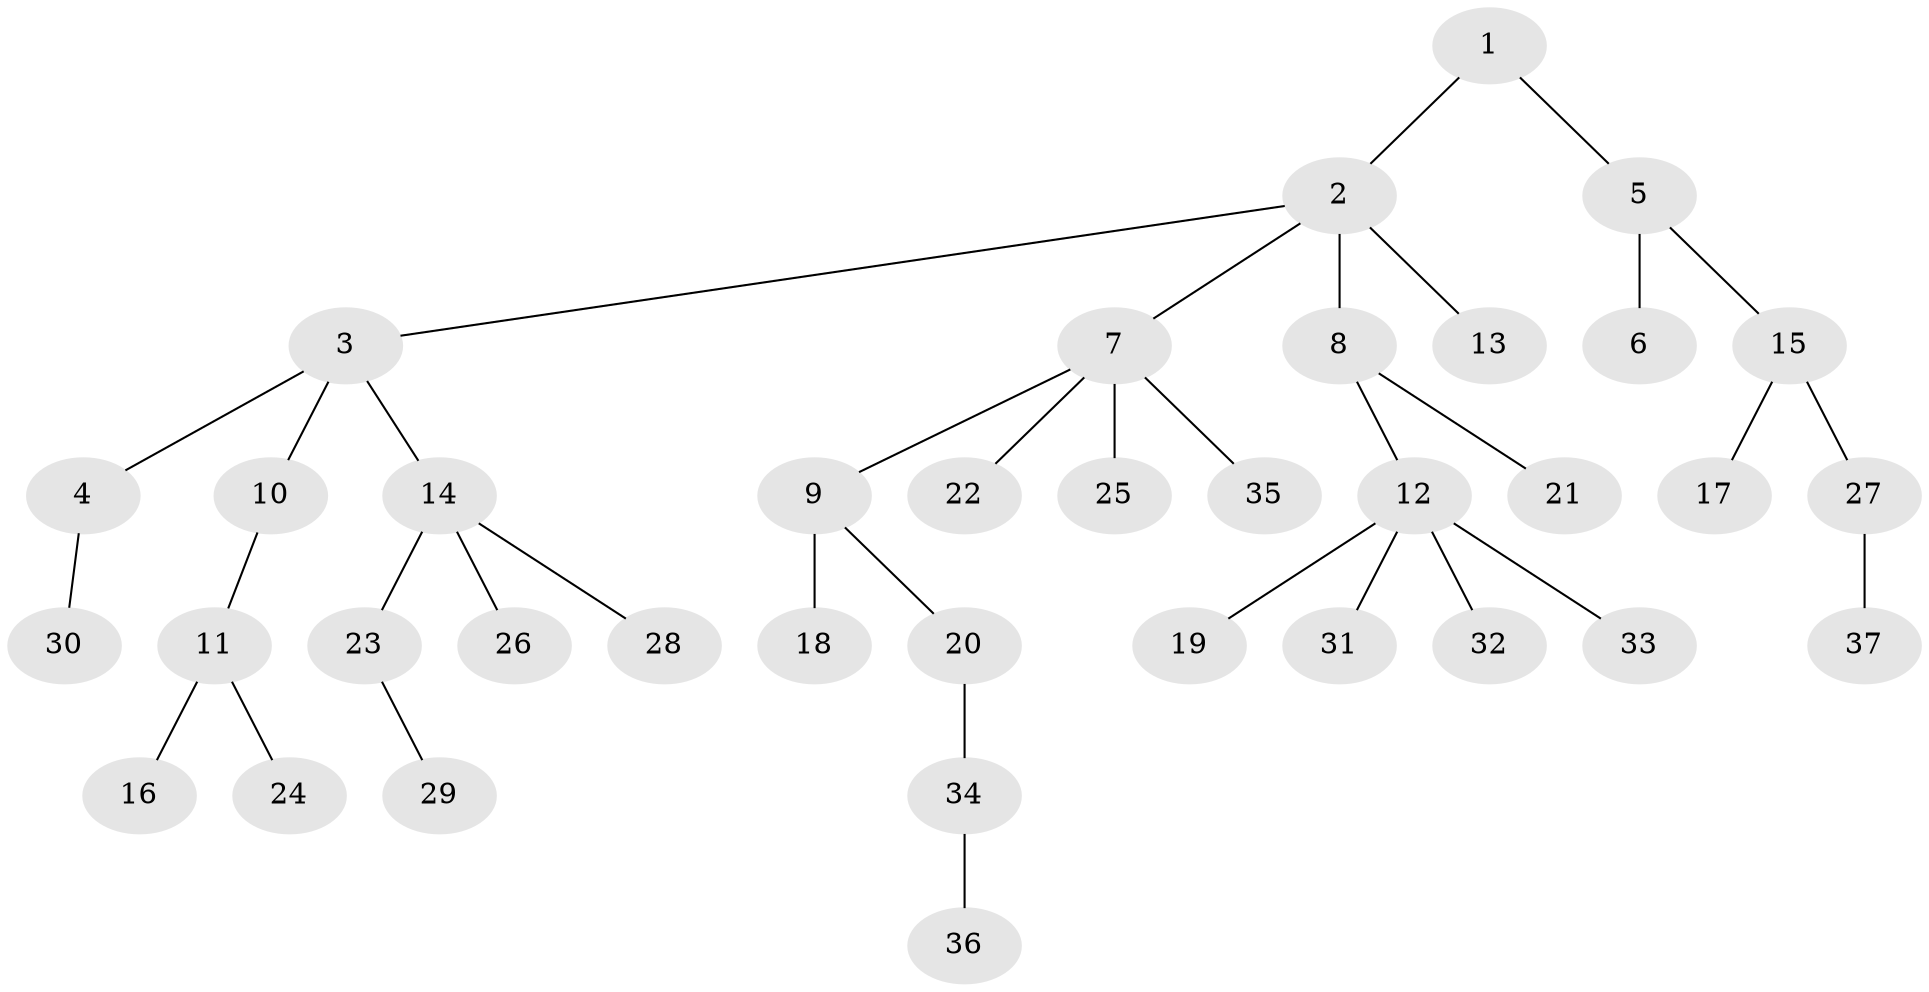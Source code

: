 // original degree distribution, {3: 0.15, 5: 0.06666666666666667, 2: 0.26666666666666666, 4: 0.016666666666666666, 1: 0.48333333333333334, 6: 0.016666666666666666}
// Generated by graph-tools (version 1.1) at 2025/51/03/04/25 22:51:51]
// undirected, 37 vertices, 36 edges
graph export_dot {
  node [color=gray90,style=filled];
  1;
  2;
  3;
  4;
  5;
  6;
  7;
  8;
  9;
  10;
  11;
  12;
  13;
  14;
  15;
  16;
  17;
  18;
  19;
  20;
  21;
  22;
  23;
  24;
  25;
  26;
  27;
  28;
  29;
  30;
  31;
  32;
  33;
  34;
  35;
  36;
  37;
  1 -- 2 [weight=1.0];
  1 -- 5 [weight=1.0];
  2 -- 3 [weight=1.0];
  2 -- 7 [weight=1.0];
  2 -- 8 [weight=1.0];
  2 -- 13 [weight=1.0];
  3 -- 4 [weight=1.0];
  3 -- 10 [weight=1.0];
  3 -- 14 [weight=1.0];
  4 -- 30 [weight=1.0];
  5 -- 6 [weight=1.0];
  5 -- 15 [weight=1.0];
  7 -- 9 [weight=1.0];
  7 -- 22 [weight=1.0];
  7 -- 25 [weight=1.0];
  7 -- 35 [weight=1.0];
  8 -- 12 [weight=1.0];
  8 -- 21 [weight=1.0];
  9 -- 18 [weight=1.0];
  9 -- 20 [weight=1.0];
  10 -- 11 [weight=1.0];
  11 -- 16 [weight=2.0];
  11 -- 24 [weight=1.0];
  12 -- 19 [weight=1.0];
  12 -- 31 [weight=1.0];
  12 -- 32 [weight=1.0];
  12 -- 33 [weight=1.0];
  14 -- 23 [weight=1.0];
  14 -- 26 [weight=1.0];
  14 -- 28 [weight=1.0];
  15 -- 17 [weight=1.0];
  15 -- 27 [weight=1.0];
  20 -- 34 [weight=1.0];
  23 -- 29 [weight=1.0];
  27 -- 37 [weight=1.0];
  34 -- 36 [weight=1.0];
}
